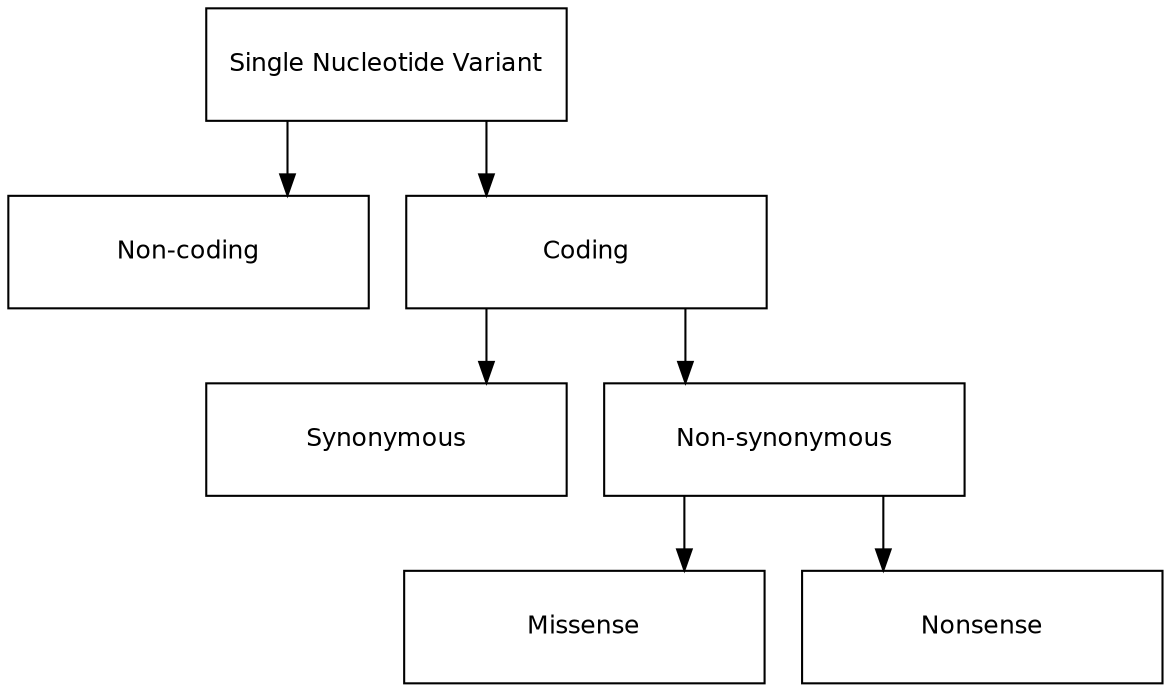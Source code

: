 #
# SNV classification
#

digraph G {
    graph [splines=ortho];
    newrank=true;

    node[nodesep=0.1, ranksep=0.6, fontsize=15];
    edge[weight=1.6];

    node[shape="rect", style="", fixedsize=true, width="2.4", height="0.75", fontsize=12, fontname = "helvetica", fillcolor = "#ffffff"]
	    all_snv; non_coding_snv; coding_snv; synonymous_snv; non_synonymous_snv; missense_snv; nonsense_snv;

    # define nodes
    all_snv [label="Single Nucleotide Variant"];
    non_coding_snv [label="Non-coding"];
    coding_snv [label="Coding"];
    synonymous_snv [label="Synonymous"];
    non_synonymous_snv [label="Non-synonymous"];

    # non-synonymous
    missense_snv [label="Missense"];
    nonsense_snv [label="Nonsense"];
    #ns_dummy [label="blahblah", style=invis];

    # non-coding
    #utr_affecting [label="UTR-affecting"];
    #splicing [label="Splicing"];
    #nc_other [label="Other"];

    # define edges
    all_snv -> non_coding_snv;
    all_snv -> coding_snv;
    #non_coding_snv -> utr_affecting;
    #non_coding_snv -> splicing;
    #non_coding_snv -> nc_other;
    coding_snv -> synonymous_snv;
    coding_snv -> non_synonymous_snv;
    #coding_snv -> ns_dummy [style=invis];
    non_synonymous_snv -> missense_snv;
    non_synonymous_snv -> nonsense_snv;

    #subgraph cluster_0 {
	#	style=invis;

    #    non_coding_snv;
		#utr_affecting;
		#splicing;
		#nc_other;
	#}

	#subgraph cluster_1 {
	#	style=invis;

	#	coding_snv;
	#	synonymous_snv;
	#	non_synonymous_snv;
	#}

    #{ rank=same; non_coding_snv; coding_snv; }
}
